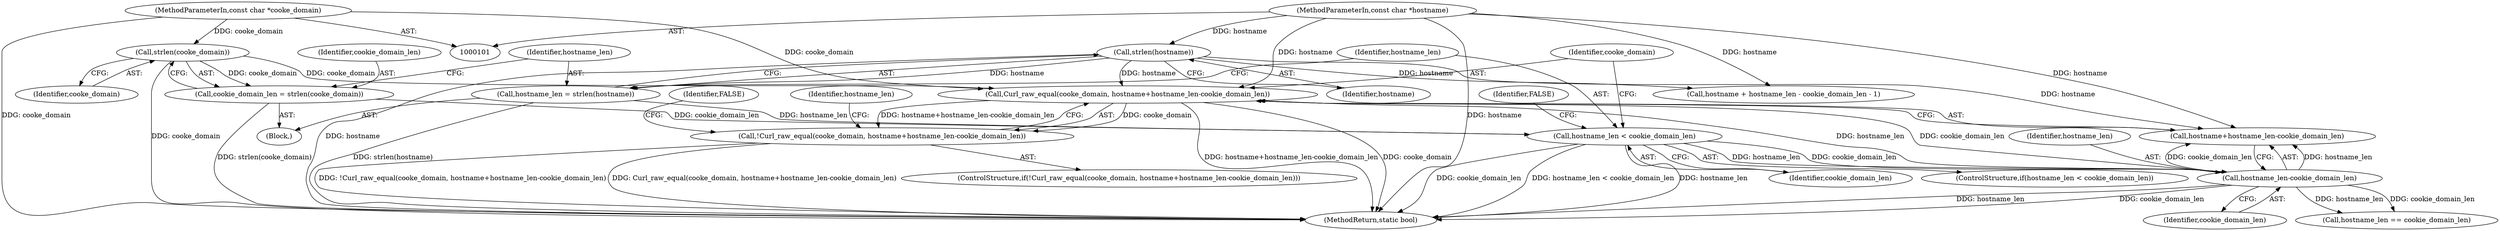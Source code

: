 digraph "0_curl_2eb8dcf26cb37f09cffe26909a646e702dbcab66@pointer" {
"1000123" [label="(Call,Curl_raw_equal(cooke_domain, hostname+hostname_len-cookie_domain_len))"];
"1000108" [label="(Call,strlen(cooke_domain))"];
"1000102" [label="(MethodParameterIn,const char *cooke_domain)"];
"1000113" [label="(Call,strlen(hostname))"];
"1000103" [label="(MethodParameterIn,const char *hostname)"];
"1000127" [label="(Call,hostname_len-cookie_domain_len)"];
"1000116" [label="(Call,hostname_len < cookie_domain_len)"];
"1000111" [label="(Call,hostname_len = strlen(hostname))"];
"1000106" [label="(Call,cookie_domain_len = strlen(cooke_domain))"];
"1000122" [label="(Call,!Curl_raw_equal(cooke_domain, hostname+hostname_len-cookie_domain_len))"];
"1000108" [label="(Call,strlen(cooke_domain))"];
"1000116" [label="(Call,hostname_len < cookie_domain_len)"];
"1000114" [label="(Identifier,hostname)"];
"1000112" [label="(Identifier,hostname_len)"];
"1000124" [label="(Identifier,cooke_domain)"];
"1000131" [label="(Identifier,FALSE)"];
"1000118" [label="(Identifier,cookie_domain_len)"];
"1000129" [label="(Identifier,cookie_domain_len)"];
"1000107" [label="(Identifier,cookie_domain_len)"];
"1000127" [label="(Call,hostname_len-cookie_domain_len)"];
"1000102" [label="(MethodParameterIn,const char *cooke_domain)"];
"1000142" [label="(Call,hostname + hostname_len - cookie_domain_len - 1)"];
"1000106" [label="(Call,cookie_domain_len = strlen(cooke_domain))"];
"1000134" [label="(Identifier,hostname_len)"];
"1000125" [label="(Call,hostname+hostname_len-cookie_domain_len)"];
"1000133" [label="(Call,hostname_len == cookie_domain_len)"];
"1000117" [label="(Identifier,hostname_len)"];
"1000122" [label="(Call,!Curl_raw_equal(cooke_domain, hostname+hostname_len-cookie_domain_len))"];
"1000123" [label="(Call,Curl_raw_equal(cooke_domain, hostname+hostname_len-cookie_domain_len))"];
"1000109" [label="(Identifier,cooke_domain)"];
"1000153" [label="(MethodReturn,static bool)"];
"1000104" [label="(Block,)"];
"1000115" [label="(ControlStructure,if(hostname_len < cookie_domain_len))"];
"1000103" [label="(MethodParameterIn,const char *hostname)"];
"1000111" [label="(Call,hostname_len = strlen(hostname))"];
"1000121" [label="(ControlStructure,if(!Curl_raw_equal(cooke_domain, hostname+hostname_len-cookie_domain_len)))"];
"1000113" [label="(Call,strlen(hostname))"];
"1000128" [label="(Identifier,hostname_len)"];
"1000120" [label="(Identifier,FALSE)"];
"1000123" -> "1000122"  [label="AST: "];
"1000123" -> "1000125"  [label="CFG: "];
"1000124" -> "1000123"  [label="AST: "];
"1000125" -> "1000123"  [label="AST: "];
"1000122" -> "1000123"  [label="CFG: "];
"1000123" -> "1000153"  [label="DDG: hostname+hostname_len-cookie_domain_len"];
"1000123" -> "1000153"  [label="DDG: cooke_domain"];
"1000123" -> "1000122"  [label="DDG: cooke_domain"];
"1000123" -> "1000122"  [label="DDG: hostname+hostname_len-cookie_domain_len"];
"1000108" -> "1000123"  [label="DDG: cooke_domain"];
"1000102" -> "1000123"  [label="DDG: cooke_domain"];
"1000113" -> "1000123"  [label="DDG: hostname"];
"1000103" -> "1000123"  [label="DDG: hostname"];
"1000127" -> "1000123"  [label="DDG: hostname_len"];
"1000127" -> "1000123"  [label="DDG: cookie_domain_len"];
"1000108" -> "1000106"  [label="AST: "];
"1000108" -> "1000109"  [label="CFG: "];
"1000109" -> "1000108"  [label="AST: "];
"1000106" -> "1000108"  [label="CFG: "];
"1000108" -> "1000153"  [label="DDG: cooke_domain"];
"1000108" -> "1000106"  [label="DDG: cooke_domain"];
"1000102" -> "1000108"  [label="DDG: cooke_domain"];
"1000102" -> "1000101"  [label="AST: "];
"1000102" -> "1000153"  [label="DDG: cooke_domain"];
"1000113" -> "1000111"  [label="AST: "];
"1000113" -> "1000114"  [label="CFG: "];
"1000114" -> "1000113"  [label="AST: "];
"1000111" -> "1000113"  [label="CFG: "];
"1000113" -> "1000153"  [label="DDG: hostname"];
"1000113" -> "1000111"  [label="DDG: hostname"];
"1000103" -> "1000113"  [label="DDG: hostname"];
"1000113" -> "1000125"  [label="DDG: hostname"];
"1000113" -> "1000142"  [label="DDG: hostname"];
"1000103" -> "1000101"  [label="AST: "];
"1000103" -> "1000153"  [label="DDG: hostname"];
"1000103" -> "1000125"  [label="DDG: hostname"];
"1000103" -> "1000142"  [label="DDG: hostname"];
"1000127" -> "1000125"  [label="AST: "];
"1000127" -> "1000129"  [label="CFG: "];
"1000128" -> "1000127"  [label="AST: "];
"1000129" -> "1000127"  [label="AST: "];
"1000125" -> "1000127"  [label="CFG: "];
"1000127" -> "1000153"  [label="DDG: hostname_len"];
"1000127" -> "1000153"  [label="DDG: cookie_domain_len"];
"1000127" -> "1000125"  [label="DDG: hostname_len"];
"1000127" -> "1000125"  [label="DDG: cookie_domain_len"];
"1000116" -> "1000127"  [label="DDG: hostname_len"];
"1000116" -> "1000127"  [label="DDG: cookie_domain_len"];
"1000127" -> "1000133"  [label="DDG: hostname_len"];
"1000127" -> "1000133"  [label="DDG: cookie_domain_len"];
"1000116" -> "1000115"  [label="AST: "];
"1000116" -> "1000118"  [label="CFG: "];
"1000117" -> "1000116"  [label="AST: "];
"1000118" -> "1000116"  [label="AST: "];
"1000120" -> "1000116"  [label="CFG: "];
"1000124" -> "1000116"  [label="CFG: "];
"1000116" -> "1000153"  [label="DDG: hostname_len"];
"1000116" -> "1000153"  [label="DDG: cookie_domain_len"];
"1000116" -> "1000153"  [label="DDG: hostname_len < cookie_domain_len"];
"1000111" -> "1000116"  [label="DDG: hostname_len"];
"1000106" -> "1000116"  [label="DDG: cookie_domain_len"];
"1000111" -> "1000104"  [label="AST: "];
"1000112" -> "1000111"  [label="AST: "];
"1000117" -> "1000111"  [label="CFG: "];
"1000111" -> "1000153"  [label="DDG: strlen(hostname)"];
"1000106" -> "1000104"  [label="AST: "];
"1000107" -> "1000106"  [label="AST: "];
"1000112" -> "1000106"  [label="CFG: "];
"1000106" -> "1000153"  [label="DDG: strlen(cooke_domain)"];
"1000122" -> "1000121"  [label="AST: "];
"1000131" -> "1000122"  [label="CFG: "];
"1000134" -> "1000122"  [label="CFG: "];
"1000122" -> "1000153"  [label="DDG: Curl_raw_equal(cooke_domain, hostname+hostname_len-cookie_domain_len)"];
"1000122" -> "1000153"  [label="DDG: !Curl_raw_equal(cooke_domain, hostname+hostname_len-cookie_domain_len)"];
}
